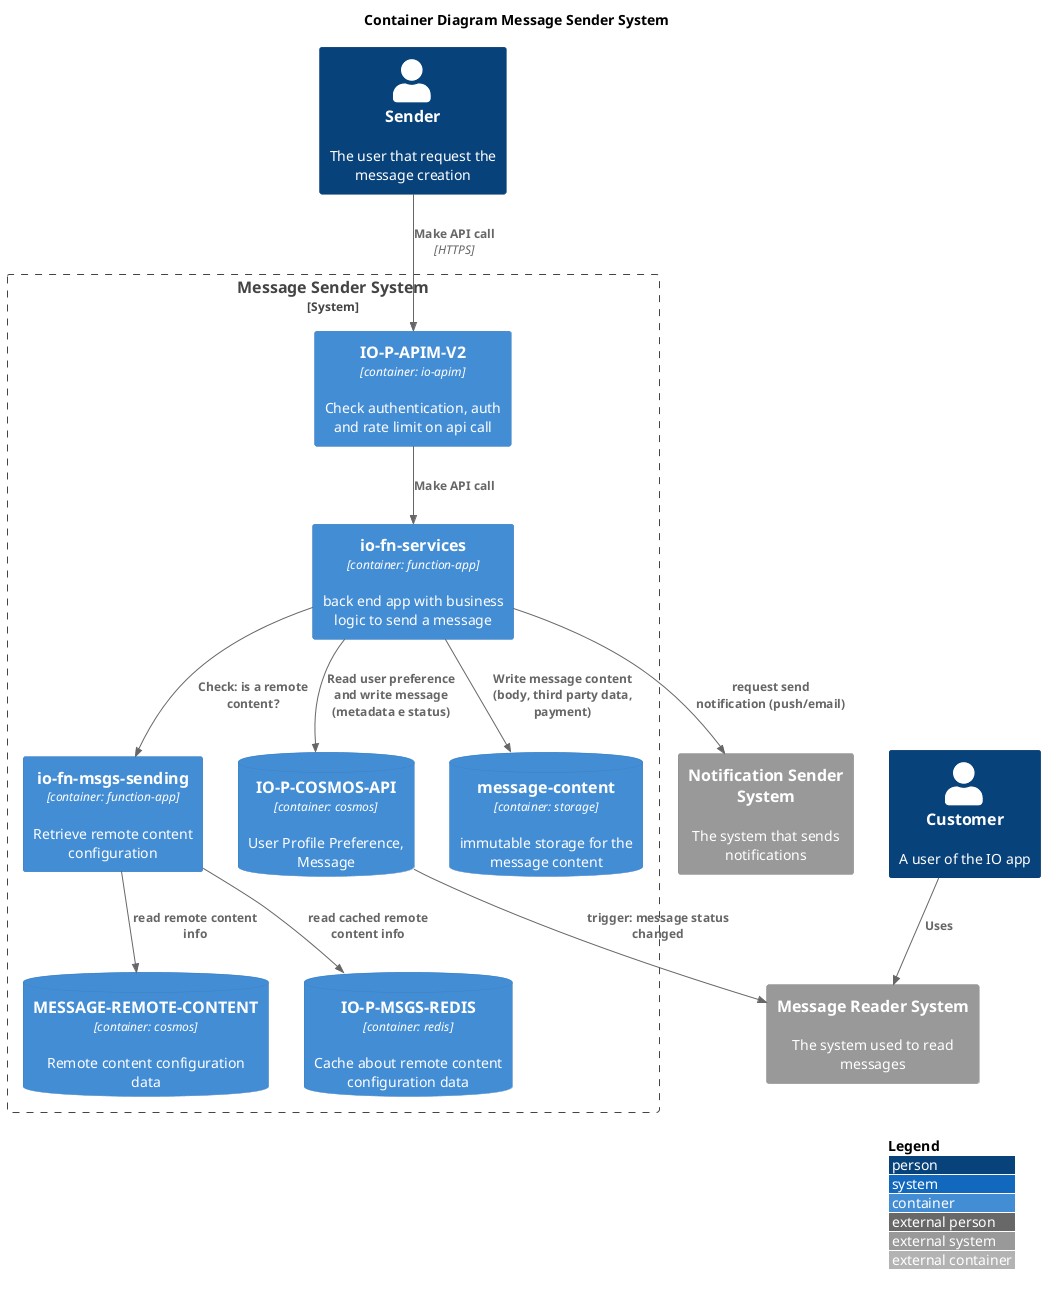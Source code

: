 @startuml message-sender

!include <C4/C4_Context>
!include <C4/C4_Container>

LAYOUT_WITH_LEGEND()

title Container Diagram Message Sender System

Person(ente, Sender, "The user that request the message creation")
Person(customer, Customer, "A user of the IO app")

System_Boundary(c1, "Message Sender System") {
    Container(apim, "IO-P-APIM-V2", "container: io-apim", "Check authentication, auth and rate limit on api call")
    Container(fn_services, "io-fn-services", "container: function-app", "back end app with business logic to send a message")
    Container(fn_sending, "io-fn-msgs-sending", "container: function-app", "Retrieve remote content configuration")
    ContainerDb(cosmos, "IO-P-COSMOS-API", "container: cosmos", "User Profile Preference, Message")
    ContainerDb(remote_cosmos, "MESSAGE-REMOTE-CONTENT", "container: cosmos", "Remote content configuration data")
    ContainerDb(msg_storage, "message-content", "container: storage", "immutable storage for the message content")
    ContainerDb(redis, "IO-P-MSGS-REDIS", "container: redis", "Cache about remote content configuration data")
}

System_Ext(notification_system, "Notification Sender System", "The system that sends notifications")
System_Ext(reader_system, "Message Reader System", "The system used to read messages")

Rel(ente, apim, "Make API call", "HTTPS")
Rel(customer, reader_system, "Uses")
Rel(cosmos, reader_system, "trigger: message status changed")
Rel(apim, fn_services, "Make API call")

Rel(fn_services, fn_sending, "Check: is a remote content?")
Rel(fn_services, cosmos, "Read user preference and write message (metadata e status)")
Rel(fn_services, msg_storage, "Write message content (body, third party data, payment)")
Rel(fn_services, notification_system, "request send notification (push/email)")


Rel(fn_sending, remote_cosmos, "read remote content info")
Rel(fn_sending, redis, "read cached remote content info")

@enduml